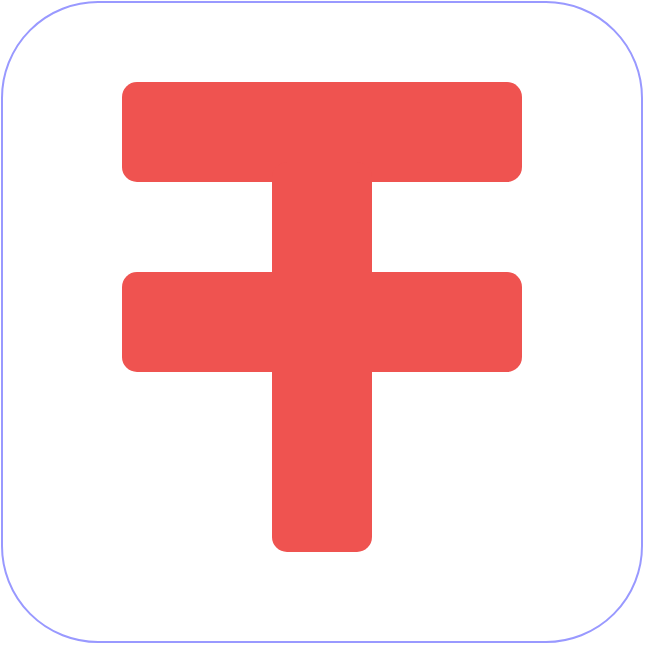 <mxfile>
    <diagram id="8ns63juBduFtukD101pN" name="ページ1">
        <mxGraphModel dx="1043" dy="545" grid="1" gridSize="10" guides="1" tooltips="1" connect="0" arrows="0" fold="1" page="1" pageScale="1" pageWidth="827" pageHeight="1169" math="0" shadow="0">
            <root>
                <mxCell id="0"/>
                <mxCell id="1" parent="0"/>
                <mxCell id="2" value="" style="whiteSpace=wrap;html=1;rounded=1;fillColor=#FFFFFF;strokeColor=#9999FF;" parent="1" vertex="1">
                    <mxGeometry x="20" y="20" width="320" height="320" as="geometry"/>
                </mxCell>
                <mxCell id="585" value="" style="whiteSpace=wrap;html=1;rounded=1;fillColor=#EF5350;strokeColor=none;" parent="1" vertex="1">
                    <mxGeometry x="80" y="60" width="200" height="50" as="geometry"/>
                </mxCell>
                <mxCell id="586" value="" style="whiteSpace=wrap;html=1;rounded=1;fillColor=#EF5350;strokeColor=none;" parent="1" vertex="1">
                    <mxGeometry x="155" y="100" width="50" height="195" as="geometry"/>
                </mxCell>
                <mxCell id="588" value="" style="whiteSpace=wrap;html=1;rounded=1;fillColor=#EF5350;strokeColor=none;" parent="1" vertex="1">
                    <mxGeometry x="80" y="155" width="200" height="50" as="geometry"/>
                </mxCell>
            </root>
        </mxGraphModel>
    </diagram>
</mxfile>